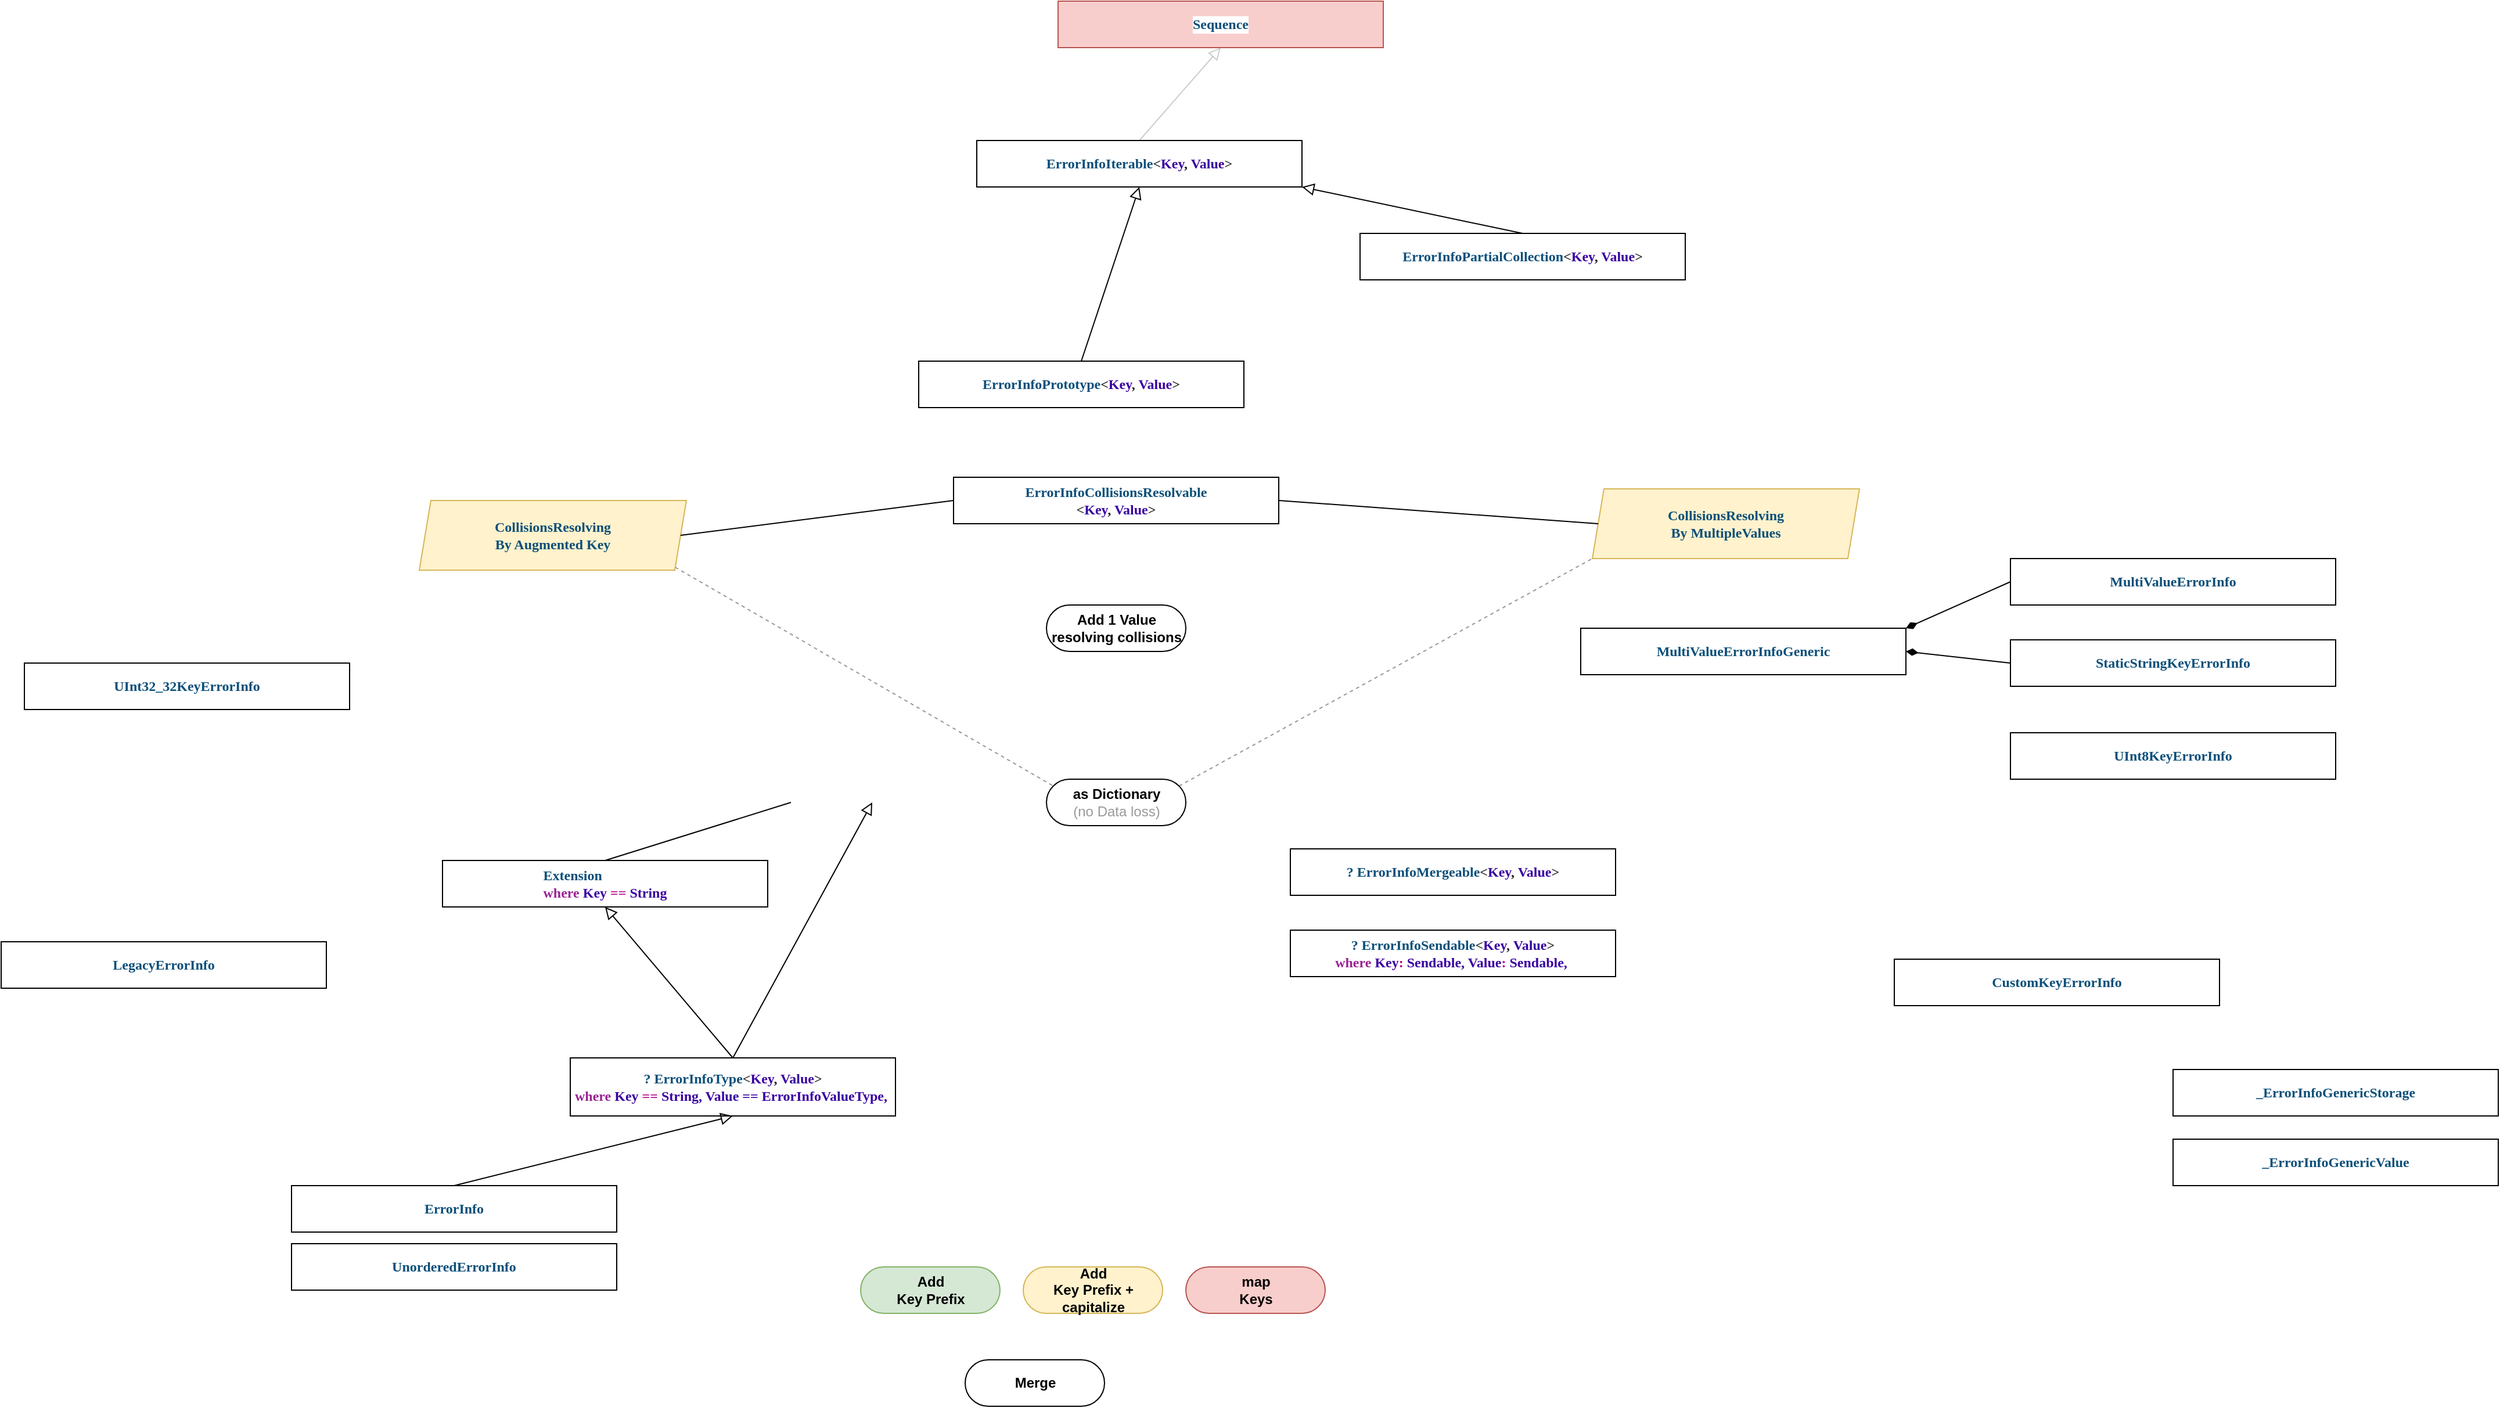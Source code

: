 <mxfile version="28.1.2">
  <diagram name="Page-1" id="vrSbMdwFp-cPvmtlHC6X">
    <mxGraphModel dx="2570" dy="2348" grid="1" gridSize="10" guides="1" tooltips="1" connect="1" arrows="1" fold="1" page="1" pageScale="1" pageWidth="850" pageHeight="1100" math="0" shadow="0">
      <root>
        <mxCell id="0" />
        <mxCell id="1" parent="0" />
        <mxCell id="HKkzcW7UrxEy5_cRLz85-1" value="&lt;p class=&quot;p1&quot; style=&quot;margin: 0px; font-variant-numeric: normal; font-variant-east-asian: normal; font-variant-alternates: normal; font-size-adjust: none; font-kerning: auto; font-optical-sizing: auto; font-feature-settings: normal; font-variation-settings: normal; font-variant-position: normal; font-variant-emoji: normal; font-stretch: normal; line-height: normal; font-family: Menlo; color: rgb(11, 79, 121); background-color: rgb(255, 255, 255);&quot;&gt;ErrorInfoIterable&lt;span class=&quot;s1&quot; style=&quot;color: rgba(0, 0, 0, 0.85);&quot;&gt;&amp;lt;&lt;/span&gt;&lt;span class=&quot;s2&quot; style=&quot;color: rgb(57, 0, 160);&quot;&gt;Key&lt;/span&gt;&lt;span class=&quot;s1&quot; style=&quot;color: rgba(0, 0, 0, 0.85);&quot;&gt;, &lt;/span&gt;&lt;span class=&quot;s2&quot; style=&quot;color: rgb(57, 0, 160);&quot;&gt;Value&lt;/span&gt;&lt;span class=&quot;s1&quot; style=&quot;color: rgba(0, 0, 0, 0.85);&quot;&gt;&amp;gt;&lt;/span&gt;&lt;/p&gt;" style="rounded=0;whiteSpace=wrap;html=1;fontStyle=1;align=center;" parent="1" vertex="1">
          <mxGeometry x="330" y="30" width="280" height="40" as="geometry" />
        </mxCell>
        <mxCell id="HKkzcW7UrxEy5_cRLz85-2" value="&lt;p class=&quot;p1&quot; style=&quot;margin: 0px; font-variant-numeric: normal; font-variant-east-asian: normal; font-variant-alternates: normal; font-size-adjust: none; font-kerning: auto; font-optical-sizing: auto; font-feature-settings: normal; font-variation-settings: normal; font-variant-position: normal; font-variant-emoji: normal; font-stretch: normal; line-height: normal; font-family: Menlo; color: rgb(11, 79, 121); background-color: rgb(255, 255, 255);&quot;&gt;ErrorInfoPrototype&lt;span class=&quot;s1&quot; style=&quot;color: rgba(0, 0, 0, 0.85);&quot;&gt;&amp;lt;&lt;/span&gt;&lt;span class=&quot;s2&quot; style=&quot;color: rgb(57, 0, 160);&quot;&gt;Key&lt;/span&gt;&lt;span class=&quot;s1&quot; style=&quot;color: rgba(0, 0, 0, 0.85);&quot;&gt;, &lt;/span&gt;&lt;span class=&quot;s2&quot; style=&quot;color: rgb(57, 0, 160);&quot;&gt;Value&lt;/span&gt;&lt;span class=&quot;s1&quot; style=&quot;color: rgba(0, 0, 0, 0.85);&quot;&gt;&amp;gt;&lt;/span&gt;&lt;/p&gt;" style="rounded=0;whiteSpace=wrap;html=1;fontStyle=1;align=center;" parent="1" vertex="1">
          <mxGeometry x="280" y="220" width="280" height="40" as="geometry" />
        </mxCell>
        <mxCell id="HKkzcW7UrxEy5_cRLz85-5" value="" style="endArrow=block;startArrow=none;endFill=0;startFill=0;endSize=8;html=1;verticalAlign=bottom;labelBackgroundColor=none;rounded=0;entryX=0.5;entryY=1;entryDx=0;entryDy=0;exitX=0.5;exitY=0;exitDx=0;exitDy=0;" parent="1" source="HKkzcW7UrxEy5_cRLz85-2" target="HKkzcW7UrxEy5_cRLz85-1" edge="1">
          <mxGeometry width="160" relative="1" as="geometry">
            <mxPoint x="180" y="560" as="sourcePoint" />
            <mxPoint x="340" y="560" as="targetPoint" />
          </mxGeometry>
        </mxCell>
        <mxCell id="HKkzcW7UrxEy5_cRLz85-8" value="&lt;p class=&quot;p1&quot; style=&quot;margin: 0px; font-variant-numeric: normal; font-variant-east-asian: normal; font-variant-alternates: normal; font-size-adjust: none; font-kerning: auto; font-optical-sizing: auto; font-feature-settings: normal; font-variation-settings: normal; font-variant-position: normal; font-variant-emoji: normal; font-stretch: normal; line-height: normal; font-family: Menlo; color: rgb(11, 79, 121); background-color: rgb(255, 255, 255);&quot;&gt;? ErrorInfoSendable&lt;span class=&quot;s1&quot; style=&quot;color: rgba(0, 0, 0, 0.85);&quot;&gt;&amp;lt;&lt;/span&gt;&lt;span class=&quot;s2&quot; style=&quot;color: rgb(57, 0, 160);&quot;&gt;Key&lt;/span&gt;&lt;span class=&quot;s1&quot; style=&quot;color: rgba(0, 0, 0, 0.85);&quot;&gt;, &lt;/span&gt;&lt;span class=&quot;s2&quot; style=&quot;color: rgb(57, 0, 160);&quot;&gt;Value&lt;/span&gt;&lt;span class=&quot;s1&quot; style=&quot;color: rgba(0, 0, 0, 0.85);&quot;&gt;&amp;gt;&lt;/span&gt;&lt;/p&gt;&lt;p class=&quot;p1&quot; style=&quot;margin: 0px; font-variant-numeric: normal; font-variant-east-asian: normal; font-variant-alternates: normal; font-size-adjust: none; font-kerning: auto; font-optical-sizing: auto; font-feature-settings: normal; font-variation-settings: normal; font-variant-position: normal; font-variant-emoji: normal; font-stretch: normal; line-height: normal; font-family: Menlo; background-color: rgb(255, 255, 255); color: rgb(11, 79, 121);&quot;&gt;&lt;span class=&quot;s1&quot; style=&quot;color: rgba(0, 0, 0, 0.85);&quot;&gt;&lt;span style=&quot;color: rgb(155, 35, 147); text-align: start;&quot; class=&quot;s4&quot;&gt;where&lt;/span&gt;&lt;span style=&quot;color: rgba(0, 0, 0, 0.85); text-align: start;&quot; class=&quot;s1&quot;&gt;&amp;nbsp;&lt;/span&gt;&lt;span style=&quot;color: rgb(57, 0, 160); text-align: start;&quot; class=&quot;s2&quot;&gt;Key&lt;/span&gt;&lt;span style=&quot;text-align: start; color: rgba(0, 0, 0, 0.85);&quot; class=&quot;s1&quot;&gt;&lt;font color=&quot;rgba(0, 0, 0, 0.85)&quot;&gt;:&amp;nbsp;&lt;/font&gt;&lt;font color=&quot;#3900a0&quot;&gt;Sendable, Value&lt;/font&gt;&lt;/span&gt;&lt;/span&gt;&lt;span style=&quot;color: rgba(0, 0, 0, 0.85); text-align: start;&quot; class=&quot;s1&quot;&gt;&lt;font color=&quot;rgba(0, 0, 0, 0.85)&quot;&gt;:&amp;nbsp;&lt;/font&gt;&lt;font color=&quot;#3900a0&quot;&gt;Sendable,&amp;nbsp;&lt;/font&gt;&lt;/span&gt;&lt;/p&gt;" style="rounded=0;whiteSpace=wrap;html=1;fontStyle=1;align=center;" parent="1" vertex="1">
          <mxGeometry x="600" y="710" width="280" height="40" as="geometry" />
        </mxCell>
        <mxCell id="HKkzcW7UrxEy5_cRLz85-9" value="&lt;p class=&quot;p1&quot; style=&quot;margin: 0px; font-variant-numeric: normal; font-variant-east-asian: normal; font-variant-alternates: normal; font-size-adjust: none; font-kerning: auto; font-optical-sizing: auto; font-feature-settings: normal; font-variation-settings: normal; font-variant-position: normal; font-variant-emoji: normal; font-stretch: normal; line-height: normal; font-family: Menlo; color: rgb(11, 79, 121); background-color: rgb(255, 255, 255);&quot;&gt;? ErrorInfoType&lt;span class=&quot;s1&quot; style=&quot;color: rgba(0, 0, 0, 0.85);&quot;&gt;&amp;lt;&lt;/span&gt;&lt;span class=&quot;s2&quot; style=&quot;color: rgb(57, 0, 160);&quot;&gt;Key&lt;/span&gt;&lt;span class=&quot;s1&quot; style=&quot;color: rgba(0, 0, 0, 0.85);&quot;&gt;, &lt;/span&gt;&lt;span class=&quot;s2&quot; style=&quot;color: rgb(57, 0, 160);&quot;&gt;Value&lt;/span&gt;&lt;span class=&quot;s1&quot; style=&quot;color: rgba(0, 0, 0, 0.85);&quot;&gt;&amp;gt;&lt;/span&gt;&lt;/p&gt;&lt;p class=&quot;p1&quot; style=&quot;margin: 0px; font-variant-numeric: normal; font-variant-east-asian: normal; font-variant-alternates: normal; font-size-adjust: none; font-kerning: auto; font-optical-sizing: auto; font-feature-settings: normal; font-variation-settings: normal; font-variant-position: normal; font-variant-emoji: normal; font-stretch: normal; line-height: normal; font-family: Menlo; background-color: rgb(255, 255, 255); color: rgb(11, 79, 121);&quot;&gt;&lt;span class=&quot;s1&quot; style=&quot;color: rgba(0, 0, 0, 0.85);&quot;&gt;&lt;span style=&quot;color: rgb(155, 35, 147); text-align: start;&quot; class=&quot;s4&quot;&gt;where&lt;/span&gt;&lt;span style=&quot;color: rgba(0, 0, 0, 0.85); text-align: start;&quot; class=&quot;s1&quot;&gt;&amp;nbsp;&lt;/span&gt;&lt;span style=&quot;color: rgb(57, 0, 160); text-align: start;&quot; class=&quot;s2&quot;&gt;Key&lt;/span&gt;&lt;span style=&quot;text-align: start; color: rgb(57, 0, 160);&quot; class=&quot;s2&quot;&gt;&lt;font color=&quot;rgba(0, 0, 0, 0.85)&quot;&gt;&amp;nbsp;==&amp;nbsp;&lt;/font&gt;&lt;/span&gt;&lt;/span&gt;&lt;span style=&quot;color: rgb(57, 0, 160); text-align: start;&quot;&gt;String&lt;/span&gt;&lt;span style=&quot;color: rgba(0, 0, 0, 0.85);&quot; class=&quot;s1&quot;&gt;&lt;span style=&quot;color: rgba(0, 0, 0, 0.85); text-align: start;&quot; class=&quot;s1&quot;&gt;&lt;font color=&quot;#3900a0&quot;&gt;, Value ==&lt;/font&gt;&lt;/span&gt;&lt;/span&gt;&lt;span style=&quot;color: rgba(0, 0, 0, 0.85); text-align: start;&quot; class=&quot;s1&quot;&gt;&lt;font color=&quot;rgba(0, 0, 0, 0.85)&quot;&gt;&amp;nbsp;&lt;/font&gt;&lt;font color=&quot;#3900a0&quot;&gt;ErrorInfoValueType,&amp;nbsp;&lt;/font&gt;&lt;/span&gt;&lt;/p&gt;" style="rounded=0;whiteSpace=wrap;html=1;fontStyle=1;align=center;" parent="1" vertex="1">
          <mxGeometry x="-20" y="820" width="280" height="50" as="geometry" />
        </mxCell>
        <mxCell id="HKkzcW7UrxEy5_cRLz85-10" value="" style="endArrow=block;startArrow=none;endFill=0;startFill=0;endSize=8;html=1;verticalAlign=bottom;labelBackgroundColor=none;rounded=0;entryX=0.5;entryY=1;entryDx=0;entryDy=0;exitX=0.5;exitY=0;exitDx=0;exitDy=0;" parent="1" source="HKkzcW7UrxEy5_cRLz85-9" target="HKkzcW7UrxEy5_cRLz85-16" edge="1">
          <mxGeometry width="160" relative="1" as="geometry">
            <mxPoint x="150" y="720" as="sourcePoint" />
            <mxPoint x="200" y="660" as="targetPoint" />
          </mxGeometry>
        </mxCell>
        <mxCell id="HKkzcW7UrxEy5_cRLz85-11" value="&lt;p class=&quot;p1&quot; style=&quot;margin: 0px; font-variant-numeric: normal; font-variant-east-asian: normal; font-variant-alternates: normal; font-size-adjust: none; font-kerning: auto; font-optical-sizing: auto; font-feature-settings: normal; font-variation-settings: normal; font-variant-position: normal; font-variant-emoji: normal; font-stretch: normal; line-height: normal; font-family: Menlo; color: rgb(11, 79, 121); background-color: rgb(255, 255, 255);&quot;&gt;? ErrorInfoMergeable&lt;span class=&quot;s1&quot; style=&quot;color: rgba(0, 0, 0, 0.85);&quot;&gt;&amp;lt;&lt;/span&gt;&lt;span class=&quot;s2&quot; style=&quot;color: rgb(57, 0, 160);&quot;&gt;Key&lt;/span&gt;&lt;span class=&quot;s1&quot; style=&quot;color: rgba(0, 0, 0, 0.85);&quot;&gt;, &lt;/span&gt;&lt;span class=&quot;s2&quot; style=&quot;color: rgb(57, 0, 160);&quot;&gt;Value&lt;/span&gt;&lt;span class=&quot;s1&quot; style=&quot;color: rgba(0, 0, 0, 0.85);&quot;&gt;&amp;gt;&lt;/span&gt;&lt;/p&gt;" style="rounded=0;whiteSpace=wrap;html=1;fontStyle=1;align=center;" parent="1" vertex="1">
          <mxGeometry x="600" y="640" width="280" height="40" as="geometry" />
        </mxCell>
        <mxCell id="HKkzcW7UrxEy5_cRLz85-14" value="&lt;p class=&quot;p1&quot; style=&quot;margin: 0px; font-variant-numeric: normal; font-variant-east-asian: normal; font-variant-alternates: normal; font-size-adjust: none; font-kerning: auto; font-optical-sizing: auto; font-feature-settings: normal; font-variation-settings: normal; font-variant-position: normal; font-variant-emoji: normal; font-stretch: normal; line-height: normal; font-family: Menlo; color: rgb(11, 79, 121); background-color: rgb(255, 255, 255);&quot;&gt;Sequence&lt;/p&gt;" style="rounded=0;whiteSpace=wrap;html=1;fontStyle=1;align=center;fillColor=#f8cecc;strokeColor=#b85450;" parent="1" vertex="1">
          <mxGeometry x="400" y="-90" width="280" height="40" as="geometry" />
        </mxCell>
        <mxCell id="HKkzcW7UrxEy5_cRLz85-15" value="" style="endArrow=block;startArrow=none;endFill=0;startFill=0;endSize=8;html=1;verticalAlign=bottom;labelBackgroundColor=none;rounded=0;entryX=0.5;entryY=1;entryDx=0;entryDy=0;exitX=0.5;exitY=0;exitDx=0;exitDy=0;opacity=20;" parent="1" source="HKkzcW7UrxEy5_cRLz85-1" target="HKkzcW7UrxEy5_cRLz85-14" edge="1">
          <mxGeometry width="160" relative="1" as="geometry">
            <mxPoint x="610" y="570" as="sourcePoint" />
            <mxPoint x="960" y="460" as="targetPoint" />
          </mxGeometry>
        </mxCell>
        <mxCell id="HKkzcW7UrxEy5_cRLz85-16" value="&lt;p class=&quot;p1&quot; style=&quot;text-align: start; margin: 0px; font-variant-numeric: normal; font-variant-east-asian: normal; font-variant-alternates: normal; font-size-adjust: none; font-kerning: auto; font-optical-sizing: auto; font-feature-settings: normal; font-variation-settings: normal; font-variant-position: normal; font-variant-emoji: normal; font-stretch: normal; line-height: normal; font-family: Menlo; color: rgb(11, 79, 121); background-color: rgb(255, 255, 255);&quot;&gt;Extension&lt;/p&gt;&lt;p class=&quot;p1&quot; style=&quot;margin: 0px; font-variant-numeric: normal; font-variant-east-asian: normal; font-variant-alternates: normal; font-size-adjust: none; font-kerning: auto; font-optical-sizing: auto; font-feature-settings: normal; font-variation-settings: normal; font-variant-position: normal; font-variant-emoji: normal; font-stretch: normal; line-height: normal; font-family: Menlo; background-color: rgb(255, 255, 255); color: rgb(11, 79, 121);&quot;&gt;&lt;span style=&quot;color: rgb(155, 35, 147); text-align: start;&quot; class=&quot;s4&quot;&gt;&lt;span&gt;where&lt;/span&gt;&lt;/span&gt;&lt;span style=&quot;color: rgba(0, 0, 0, 0.85); text-align: start;&quot; class=&quot;s1&quot;&gt; &lt;/span&gt;&lt;span style=&quot;color: rgb(57, 0, 160); text-align: start;&quot; class=&quot;s2&quot;&gt;Key&lt;/span&gt;&lt;span style=&quot;text-align: start; color: rgb(57, 0, 160);&quot; class=&quot;s2&quot;&gt;&lt;font color=&quot;#ba0085&quot;&gt;&amp;nbsp;==&amp;nbsp;&lt;/font&gt;&lt;/span&gt;&lt;span style=&quot;color: rgb(57, 0, 160); text-align: start;&quot;&gt;String&lt;/span&gt;&lt;/p&gt;" style="rounded=0;whiteSpace=wrap;html=1;fontStyle=1;align=center;" parent="1" vertex="1">
          <mxGeometry x="-130" y="650" width="280" height="40" as="geometry" />
        </mxCell>
        <mxCell id="HKkzcW7UrxEy5_cRLz85-18" value="" style="endArrow=block;startArrow=none;endFill=0;startFill=0;endSize=8;html=1;verticalAlign=bottom;labelBackgroundColor=none;rounded=0;entryX=0.5;entryY=1;entryDx=0;entryDy=0;exitX=0.5;exitY=0;exitDx=0;exitDy=0;" parent="1" source="HKkzcW7UrxEy5_cRLz85-9" edge="1">
          <mxGeometry width="160" relative="1" as="geometry">
            <mxPoint x="410" y="750" as="sourcePoint" />
            <mxPoint x="240.0" y="600" as="targetPoint" />
          </mxGeometry>
        </mxCell>
        <mxCell id="HKkzcW7UrxEy5_cRLz85-23" value="" style="endArrow=block;startArrow=none;endFill=0;startFill=0;endSize=8;html=1;verticalAlign=bottom;labelBackgroundColor=none;rounded=0;entryX=0.5;entryY=1;entryDx=0;entryDy=0;exitX=0.5;exitY=0;exitDx=0;exitDy=0;" parent="1" source="HKkzcW7UrxEy5_cRLz85-21" target="HKkzcW7UrxEy5_cRLz85-9" edge="1">
          <mxGeometry width="160" relative="1" as="geometry">
            <mxPoint x="450" y="1090" as="sourcePoint" />
            <mxPoint x="500" y="930" as="targetPoint" />
          </mxGeometry>
        </mxCell>
        <mxCell id="HKkzcW7UrxEy5_cRLz85-26" value="&lt;p style=&quot;margin: 0px; font-variant-numeric: normal; font-variant-east-asian: normal; font-variant-alternates: normal; font-size-adjust: none; font-kerning: auto; font-optical-sizing: auto; font-feature-settings: normal; font-variation-settings: normal; font-variant-position: normal; font-variant-emoji: normal; font-stretch: normal; line-height: normal; font-family: Menlo; color: rgb(11, 79, 121); background-color: rgb(255, 255, 255); text-align: start;&quot; class=&quot;p1&quot;&gt;StaticStringKeyErrorInfo&lt;/p&gt;" style="rounded=0;whiteSpace=wrap;html=1;fontStyle=1;align=center;" parent="1" vertex="1">
          <mxGeometry x="1220" y="460" width="280" height="40" as="geometry" />
        </mxCell>
        <mxCell id="HKkzcW7UrxEy5_cRLz85-27" value="&lt;p style=&quot;margin: 0px; font-variant-numeric: normal; font-variant-east-asian: normal; font-variant-alternates: normal; font-size-adjust: none; font-kerning: auto; font-optical-sizing: auto; font-feature-settings: normal; font-variation-settings: normal; font-variant-position: normal; font-variant-emoji: normal; font-stretch: normal; line-height: normal; font-family: Menlo; color: rgb(11, 79, 121); background-color: rgb(255, 255, 255); text-align: start;&quot; class=&quot;p1&quot;&gt;UInt8KeyErrorInfo&lt;/p&gt;" style="rounded=0;whiteSpace=wrap;html=1;fontStyle=1;align=center;" parent="1" vertex="1">
          <mxGeometry x="1220" y="540" width="280" height="40" as="geometry" />
        </mxCell>
        <mxCell id="HKkzcW7UrxEy5_cRLz85-28" value="&lt;p style=&quot;margin: 0px; font-variant-numeric: normal; font-variant-east-asian: normal; font-variant-alternates: normal; font-size-adjust: none; font-kerning: auto; font-optical-sizing: auto; font-feature-settings: normal; font-variation-settings: normal; font-variant-position: normal; font-variant-emoji: normal; font-stretch: normal; line-height: normal; font-family: Menlo; color: rgb(11, 79, 121); background-color: rgb(255, 255, 255); text-align: start;&quot; class=&quot;p1&quot;&gt;MultiValueErrorInfoGeneric&lt;/p&gt;" style="rounded=0;whiteSpace=wrap;html=1;fontStyle=1;align=center;" parent="1" vertex="1">
          <mxGeometry x="850" y="450" width="280" height="40" as="geometry" />
        </mxCell>
        <mxCell id="HKkzcW7UrxEy5_cRLz85-30" value="&lt;p style=&quot;margin: 0px; font-variant-numeric: normal; font-variant-east-asian: normal; font-variant-alternates: normal; font-size-adjust: none; font-kerning: auto; font-optical-sizing: auto; font-feature-settings: normal; font-variation-settings: normal; font-variant-position: normal; font-variant-emoji: normal; font-stretch: normal; line-height: normal; font-family: Menlo; color: rgb(11, 79, 121); background-color: rgb(255, 255, 255); text-align: start;&quot; class=&quot;p1&quot;&gt;CustomKeyErrorInfo&lt;/p&gt;" style="rounded=0;whiteSpace=wrap;html=1;fontStyle=1;align=center;" parent="1" vertex="1">
          <mxGeometry x="1120" y="735" width="280" height="40" as="geometry" />
        </mxCell>
        <mxCell id="HKkzcW7UrxEy5_cRLz85-31" value="&lt;p style=&quot;margin: 0px; font-variant-numeric: normal; font-variant-east-asian: normal; font-variant-alternates: normal; font-size-adjust: none; font-kerning: auto; font-optical-sizing: auto; font-feature-settings: normal; font-variation-settings: normal; font-variant-position: normal; font-variant-emoji: normal; font-stretch: normal; line-height: normal; font-family: Menlo; color: rgb(11, 79, 121); background-color: rgb(255, 255, 255); text-align: start;&quot; class=&quot;p1&quot;&gt;_ErrorInfoGenericStorage&lt;/p&gt;" style="rounded=0;whiteSpace=wrap;html=1;fontStyle=1;align=center;" parent="1" vertex="1">
          <mxGeometry x="1360" y="830" width="280" height="40" as="geometry" />
        </mxCell>
        <mxCell id="HKkzcW7UrxEy5_cRLz85-32" value="&lt;p style=&quot;margin: 0px; font-variant-numeric: normal; font-variant-east-asian: normal; font-variant-alternates: normal; font-size-adjust: none; font-kerning: auto; font-optical-sizing: auto; font-feature-settings: normal; font-variation-settings: normal; font-variant-position: normal; font-variant-emoji: normal; font-stretch: normal; line-height: normal; font-family: Menlo; color: rgb(11, 79, 121); background-color: rgb(255, 255, 255); text-align: start;&quot; class=&quot;p1&quot;&gt;_ErrorInfoGenericValue&lt;/p&gt;" style="rounded=0;whiteSpace=wrap;html=1;fontStyle=1;align=center;" parent="1" vertex="1">
          <mxGeometry x="1360" y="890" width="280" height="40" as="geometry" />
        </mxCell>
        <mxCell id="HKkzcW7UrxEy5_cRLz85-21" value="&lt;p class=&quot;p1&quot; style=&quot;margin: 0px; font-variant-numeric: normal; font-variant-east-asian: normal; font-variant-alternates: normal; font-size-adjust: none; font-kerning: auto; font-optical-sizing: auto; font-feature-settings: normal; font-variation-settings: normal; font-variant-position: normal; font-variant-emoji: normal; font-stretch: normal; line-height: normal; font-family: Menlo; color: rgb(11, 79, 121);&quot;&gt;&lt;span&gt;ErrorInfo&lt;/span&gt;&lt;/p&gt;" style="rounded=0;whiteSpace=wrap;html=1;fontStyle=1;align=center;" parent="1" vertex="1">
          <mxGeometry x="-260" y="930" width="280" height="40" as="geometry" />
        </mxCell>
        <mxCell id="HKkzcW7UrxEy5_cRLz85-22" value="&lt;p class=&quot;p1&quot; style=&quot;margin: 0px; font-variant-numeric: normal; font-variant-east-asian: normal; font-variant-alternates: normal; font-size-adjust: none; font-kerning: auto; font-optical-sizing: auto; font-feature-settings: normal; font-variation-settings: normal; font-variant-position: normal; font-variant-emoji: normal; font-stretch: normal; line-height: normal; font-family: Menlo; color: rgb(11, 79, 121);&quot;&gt;&lt;span&gt;UnorderedErrorInfo&lt;/span&gt;&lt;/p&gt;" style="rounded=0;whiteSpace=wrap;html=1;fontStyle=1;align=center;" parent="1" vertex="1">
          <mxGeometry x="-260" y="980" width="280" height="40" as="geometry" />
        </mxCell>
        <mxCell id="98ebtHduN7LsA4Vc1z-6-4" value="&lt;p class=&quot;p1&quot; style=&quot;margin: 0px; font-variant-numeric: normal; font-variant-east-asian: normal; font-variant-alternates: normal; font-size-adjust: none; font-kerning: auto; font-optical-sizing: auto; font-feature-settings: normal; font-variation-settings: normal; font-variant-position: normal; font-variant-emoji: normal; font-stretch: normal; line-height: normal; font-family: Menlo; color: rgb(11, 79, 121); background-color: rgb(255, 255, 255);&quot;&gt;LegacyErrorInfo&lt;/p&gt;" style="rounded=0;whiteSpace=wrap;html=1;fontStyle=1;align=center;" parent="1" vertex="1">
          <mxGeometry x="-510" y="720" width="280" height="40" as="geometry" />
        </mxCell>
        <mxCell id="98ebtHduN7LsA4Vc1z-6-5" value="" style="endArrow=none;html=1;rounded=0;entryX=0.25;entryY=1;entryDx=0;entryDy=0;exitX=0.5;exitY=0;exitDx=0;exitDy=0;" parent="1" source="HKkzcW7UrxEy5_cRLz85-16" edge="1">
          <mxGeometry width="50" height="50" relative="1" as="geometry">
            <mxPoint x="-60" y="790" as="sourcePoint" />
            <mxPoint x="170" y="600" as="targetPoint" />
          </mxGeometry>
        </mxCell>
        <mxCell id="6rGpFMpeR2C873tYcExH-3" value="&lt;p style=&quot;font-variant-numeric: normal; font-variant-east-asian: normal; font-variant-alternates: normal; font-size-adjust: none; font-kerning: auto; font-optical-sizing: auto; font-feature-settings: normal; font-variation-settings: normal; font-variant-position: normal; font-variant-emoji: normal; font-weight: 700; font-stretch: normal; line-height: normal; font-family: Menlo; margin: 0px; color: rgb(11, 79, 121);&quot; class=&quot;p1&quot;&gt;&lt;span style=&quot;background-color: transparent;&quot;&gt;CollisionsResolving&lt;/span&gt;&lt;/p&gt;&lt;p style=&quot;font-variant-numeric: normal; font-variant-east-asian: normal; font-variant-alternates: normal; font-size-adjust: none; font-kerning: auto; font-optical-sizing: auto; font-feature-settings: normal; font-variation-settings: normal; font-variant-position: normal; font-variant-emoji: normal; font-weight: 700; font-stretch: normal; line-height: normal; font-family: Menlo; margin: 0px; color: rgb(11, 79, 121);&quot; class=&quot;p1&quot;&gt;By Augmented Key&lt;/p&gt;" style="shape=parallelogram;perimeter=parallelogramPerimeter;whiteSpace=wrap;html=1;fixedSize=1;size=10;strokeColor=#d6b656;fillColor=#fff2cc;labelBackgroundColor=none;" parent="1" vertex="1">
          <mxGeometry x="-150" y="340" width="230" height="60" as="geometry" />
        </mxCell>
        <mxCell id="6rGpFMpeR2C873tYcExH-4" value="&lt;p style=&quot;font-variant-numeric: normal; font-variant-east-asian: normal; font-variant-alternates: normal; font-size-adjust: none; font-kerning: auto; font-optical-sizing: auto; font-feature-settings: normal; font-variation-settings: normal; font-variant-position: normal; font-variant-emoji: normal; font-weight: 700; font-stretch: normal; line-height: normal; font-family: Menlo; margin: 0px; color: rgb(11, 79, 121);&quot; class=&quot;p1&quot;&gt;&lt;span style=&quot;background-color: transparent;&quot;&gt;CollisionsResolving&lt;/span&gt;&lt;/p&gt;&lt;p style=&quot;font-variant-numeric: normal; font-variant-east-asian: normal; font-variant-alternates: normal; font-size-adjust: none; font-kerning: auto; font-optical-sizing: auto; font-feature-settings: normal; font-variation-settings: normal; font-variant-position: normal; font-variant-emoji: normal; font-weight: 700; font-stretch: normal; line-height: normal; font-family: Menlo; margin: 0px; color: rgb(11, 79, 121);&quot; class=&quot;p1&quot;&gt;&lt;span style=&quot;&quot;&gt;By MultipleValues&lt;/span&gt;&lt;/p&gt;" style="shape=parallelogram;perimeter=parallelogramPerimeter;whiteSpace=wrap;html=1;fixedSize=1;size=10;strokeColor=#d6b656;fillColor=#fff2cc;labelBackgroundColor=none;" parent="1" vertex="1">
          <mxGeometry x="860" y="330" width="230" height="60" as="geometry" />
        </mxCell>
        <mxCell id="-h85xTF8Ryz1jiy9FUZk-2" value="&lt;p class=&quot;p1&quot; style=&quot;margin: 0px; font-variant-numeric: normal; font-variant-east-asian: normal; font-variant-alternates: normal; font-size-adjust: none; font-kerning: auto; font-optical-sizing: auto; font-feature-settings: normal; font-variation-settings: normal; font-variant-position: normal; font-variant-emoji: normal; font-stretch: normal; line-height: normal; font-family: Menlo; color: rgb(11, 79, 121); background-color: rgb(255, 255, 255);&quot;&gt;&lt;span class=&quot;s1&quot; style=&quot;color: rgba(0, 0, 0, 0.85);&quot;&gt;&lt;span style=&quot;color: rgb(11, 79, 121); text-align: start;&quot;&gt;ErrorInfoPartialCollection&lt;/span&gt;&amp;lt;&lt;/span&gt;&lt;span class=&quot;s2&quot; style=&quot;color: rgb(57, 0, 160);&quot;&gt;Key&lt;/span&gt;&lt;span class=&quot;s1&quot; style=&quot;color: rgba(0, 0, 0, 0.85);&quot;&gt;, &lt;/span&gt;&lt;span class=&quot;s2&quot; style=&quot;color: rgb(57, 0, 160);&quot;&gt;Value&lt;/span&gt;&lt;span class=&quot;s1&quot; style=&quot;color: rgba(0, 0, 0, 0.85);&quot;&gt;&amp;gt;&lt;/span&gt;&lt;/p&gt;" style="rounded=0;whiteSpace=wrap;html=1;fontStyle=1;align=center;" parent="1" vertex="1">
          <mxGeometry x="660" y="110" width="280" height="40" as="geometry" />
        </mxCell>
        <mxCell id="-h85xTF8Ryz1jiy9FUZk-4" value="" style="endArrow=block;startArrow=none;endFill=0;startFill=0;endSize=8;html=1;verticalAlign=bottom;labelBackgroundColor=none;rounded=0;entryX=1;entryY=1;entryDx=0;entryDy=0;exitX=0.5;exitY=0;exitDx=0;exitDy=0;" parent="1" source="-h85xTF8Ryz1jiy9FUZk-2" target="HKkzcW7UrxEy5_cRLz85-1" edge="1">
          <mxGeometry width="160" relative="1" as="geometry">
            <mxPoint x="630" y="380" as="sourcePoint" />
            <mxPoint x="670" y="300" as="targetPoint" />
          </mxGeometry>
        </mxCell>
        <mxCell id="b-BOrt89A68KrGZw-m3x-1" value="&lt;p class=&quot;p1&quot; style=&quot;margin: 0px; font-variant-numeric: normal; font-variant-east-asian: normal; font-variant-alternates: normal; font-size-adjust: none; font-kerning: auto; font-optical-sizing: auto; font-feature-settings: normal; font-variation-settings: normal; font-variant-position: normal; font-variant-emoji: normal; font-stretch: normal; line-height: normal; font-family: Menlo; color: rgb(11, 79, 121); background-color: rgb(255, 255, 255);&quot;&gt;&lt;span class=&quot;s1&quot; style=&quot;color: rgba(0, 0, 0, 0.85);&quot;&gt;&lt;span style=&quot;color: rgb(11, 79, 121); text-align: start;&quot;&gt;ErrorInfoCollisionsResolvable&lt;/span&gt;&lt;/span&gt;&lt;/p&gt;&lt;p class=&quot;p1&quot; style=&quot;margin: 0px; font-variant-numeric: normal; font-variant-east-asian: normal; font-variant-alternates: normal; font-size-adjust: none; font-kerning: auto; font-optical-sizing: auto; font-feature-settings: normal; font-variation-settings: normal; font-variant-position: normal; font-variant-emoji: normal; font-stretch: normal; line-height: normal; font-family: Menlo; color: rgb(11, 79, 121); background-color: rgb(255, 255, 255);&quot;&gt;&lt;span class=&quot;s1&quot; style=&quot;color: rgba(0, 0, 0, 0.85);&quot;&gt;&amp;lt;&lt;/span&gt;&lt;span class=&quot;s2&quot; style=&quot;color: rgb(57, 0, 160);&quot;&gt;Key&lt;/span&gt;&lt;span class=&quot;s1&quot; style=&quot;color: rgba(0, 0, 0, 0.85);&quot;&gt;, &lt;/span&gt;&lt;span class=&quot;s2&quot; style=&quot;color: rgb(57, 0, 160);&quot;&gt;Value&lt;/span&gt;&lt;span class=&quot;s1&quot; style=&quot;color: rgba(0, 0, 0, 0.85);&quot;&gt;&amp;gt;&lt;/span&gt;&lt;/p&gt;" style="rounded=0;whiteSpace=wrap;html=1;fontStyle=1;align=center;" vertex="1" parent="1">
          <mxGeometry x="310" y="320" width="280" height="40" as="geometry" />
        </mxCell>
        <mxCell id="b-BOrt89A68KrGZw-m3x-7" value="" style="endArrow=none;html=1;rounded=0;entryX=0;entryY=0.5;entryDx=0;entryDy=0;exitX=1;exitY=0.5;exitDx=0;exitDy=0;" edge="1" parent="1" source="6rGpFMpeR2C873tYcExH-3" target="b-BOrt89A68KrGZw-m3x-1">
          <mxGeometry width="50" height="50" relative="1" as="geometry">
            <mxPoint x="450" y="500" as="sourcePoint" />
            <mxPoint x="600" y="450" as="targetPoint" />
          </mxGeometry>
        </mxCell>
        <mxCell id="b-BOrt89A68KrGZw-m3x-8" value="" style="endArrow=none;html=1;rounded=0;entryX=0;entryY=0.5;entryDx=0;entryDy=0;exitX=1;exitY=0.5;exitDx=0;exitDy=0;" edge="1" parent="1" source="b-BOrt89A68KrGZw-m3x-1" target="6rGpFMpeR2C873tYcExH-4">
          <mxGeometry width="50" height="50" relative="1" as="geometry">
            <mxPoint x="610" y="550" as="sourcePoint" />
            <mxPoint x="760" y="500" as="targetPoint" />
          </mxGeometry>
        </mxCell>
        <mxCell id="b-BOrt89A68KrGZw-m3x-9" value="" style="endArrow=none;startArrow=diamondThin;endFill=0;startFill=1;html=1;verticalAlign=bottom;labelBackgroundColor=none;strokeWidth=1;startSize=8;endSize=8;rounded=0;exitX=1;exitY=0.5;exitDx=0;exitDy=0;entryX=0;entryY=0.5;entryDx=0;entryDy=0;" edge="1" parent="1" source="HKkzcW7UrxEy5_cRLz85-28" target="HKkzcW7UrxEy5_cRLz85-26">
          <mxGeometry width="160" relative="1" as="geometry">
            <mxPoint x="980" y="600" as="sourcePoint" />
            <mxPoint x="1140" y="600" as="targetPoint" />
          </mxGeometry>
        </mxCell>
        <mxCell id="b-BOrt89A68KrGZw-m3x-15" value="&lt;p style=&quot;margin: 0px; font-variant-numeric: normal; font-variant-east-asian: normal; font-variant-alternates: normal; font-size-adjust: none; font-kerning: auto; font-optical-sizing: auto; font-feature-settings: normal; font-variation-settings: normal; font-variant-position: normal; font-variant-emoji: normal; font-stretch: normal; line-height: normal; font-family: Menlo; color: rgb(11, 79, 121); background-color: rgb(255, 255, 255); text-align: start;&quot; class=&quot;p1&quot;&gt;UInt32_32KeyErrorInfo&lt;/p&gt;" style="rounded=0;whiteSpace=wrap;html=1;fontStyle=1;align=center;" vertex="1" parent="1">
          <mxGeometry x="-490" y="480" width="280" height="40" as="geometry" />
        </mxCell>
        <mxCell id="b-BOrt89A68KrGZw-m3x-16" value="" style="endArrow=none;html=1;rounded=0;entryX=0;entryY=1;entryDx=0;entryDy=0;exitX=0;exitY=0;exitDx=114.14;exitDy=5.86;dashed=1;strokeColor=#999999;exitPerimeter=0;" edge="1" parent="1" source="b-BOrt89A68KrGZw-m3x-18" target="6rGpFMpeR2C873tYcExH-4">
          <mxGeometry width="50" height="50" relative="1" as="geometry">
            <mxPoint x="510" y="430" as="sourcePoint" />
            <mxPoint x="985" y="410" as="targetPoint" />
          </mxGeometry>
        </mxCell>
        <mxCell id="b-BOrt89A68KrGZw-m3x-17" value="" style="endArrow=none;html=1;rounded=0;entryX=0;entryY=0;entryDx=5.86;entryDy=5.86;exitX=1;exitY=1;exitDx=0;exitDy=0;dashed=1;strokeColor=#999999;entryPerimeter=0;" edge="1" parent="1" source="6rGpFMpeR2C873tYcExH-3" target="b-BOrt89A68KrGZw-m3x-18">
          <mxGeometry width="50" height="50" relative="1" as="geometry">
            <mxPoint x="790" y="500" as="sourcePoint" />
            <mxPoint x="390" y="430" as="targetPoint" />
          </mxGeometry>
        </mxCell>
        <mxCell id="b-BOrt89A68KrGZw-m3x-18" value="&lt;b&gt;as Dictionary&lt;/b&gt;&lt;br&gt;&lt;font style=&quot;color: rgb(153, 153, 153);&quot;&gt;(no Data loss)&lt;/font&gt;" style="html=1;dashed=0;whitespace=wrap;shape=mxgraph.dfd.start;strokeWidth=1;fillColor=default;" vertex="1" parent="1">
          <mxGeometry x="390" y="580" width="120" height="40" as="geometry" />
        </mxCell>
        <mxCell id="b-BOrt89A68KrGZw-m3x-25" value="" style="group" vertex="1" connectable="0" parent="1">
          <mxGeometry x="230" y="1000" width="400" height="40" as="geometry" />
        </mxCell>
        <mxCell id="b-BOrt89A68KrGZw-m3x-22" value="&lt;b&gt;Add&lt;/b&gt;&lt;div&gt;&lt;b&gt;Key Prefix&lt;/b&gt;&lt;/div&gt;" style="html=1;dashed=0;whitespace=wrap;shape=mxgraph.dfd.start;strokeWidth=1;fillColor=#d5e8d4;strokeColor=#82b366;" vertex="1" parent="b-BOrt89A68KrGZw-m3x-25">
          <mxGeometry width="120" height="40" as="geometry" />
        </mxCell>
        <mxCell id="b-BOrt89A68KrGZw-m3x-23" value="&lt;b&gt;Add&lt;/b&gt;&lt;div&gt;&lt;b&gt;Key Prefix +&lt;/b&gt;&lt;/div&gt;&lt;div&gt;&lt;b&gt;capitalize&lt;/b&gt;&lt;/div&gt;" style="html=1;dashed=0;whitespace=wrap;shape=mxgraph.dfd.start;strokeWidth=1;fillColor=#fff2cc;strokeColor=#d6b656;" vertex="1" parent="b-BOrt89A68KrGZw-m3x-25">
          <mxGeometry x="140" width="120" height="40" as="geometry" />
        </mxCell>
        <mxCell id="b-BOrt89A68KrGZw-m3x-24" value="&lt;b&gt;map&lt;/b&gt;&lt;div&gt;&lt;b&gt;Keys&lt;/b&gt;&lt;/div&gt;" style="html=1;dashed=0;whitespace=wrap;shape=mxgraph.dfd.start;strokeWidth=1;fillColor=#f8cecc;strokeColor=#b85450;" vertex="1" parent="b-BOrt89A68KrGZw-m3x-25">
          <mxGeometry x="280" width="120" height="40" as="geometry" />
        </mxCell>
        <mxCell id="b-BOrt89A68KrGZw-m3x-26" value="&lt;p style=&quot;margin: 0px; font-variant-numeric: normal; font-variant-east-asian: normal; font-variant-alternates: normal; font-size-adjust: none; font-kerning: auto; font-optical-sizing: auto; font-feature-settings: normal; font-variation-settings: normal; font-variant-position: normal; font-variant-emoji: normal; font-stretch: normal; line-height: normal; font-family: Menlo; color: rgb(11, 79, 121); background-color: rgb(255, 255, 255); text-align: start;&quot; class=&quot;p1&quot;&gt;MultiValueErrorInfo&lt;/p&gt;" style="rounded=0;whiteSpace=wrap;html=1;fontStyle=1;align=center;" vertex="1" parent="1">
          <mxGeometry x="1220" y="390" width="280" height="40" as="geometry" />
        </mxCell>
        <mxCell id="b-BOrt89A68KrGZw-m3x-19" value="&lt;b&gt;Add 1 Value&lt;/b&gt;&lt;div&gt;&lt;b&gt;resolving collisions&lt;/b&gt;&lt;/div&gt;" style="html=1;dashed=0;whitespace=wrap;shape=mxgraph.dfd.start;strokeWidth=1;fillColor=default;" vertex="1" parent="1">
          <mxGeometry x="390" y="430" width="120" height="40" as="geometry" />
        </mxCell>
        <mxCell id="b-BOrt89A68KrGZw-m3x-20" value="&lt;b&gt;Merge&lt;/b&gt;" style="html=1;dashed=0;whitespace=wrap;shape=mxgraph.dfd.start;strokeWidth=1;fillColor=default;" vertex="1" parent="1">
          <mxGeometry x="320" y="1080" width="120" height="40" as="geometry" />
        </mxCell>
        <mxCell id="b-BOrt89A68KrGZw-m3x-28" value="" style="endArrow=none;startArrow=diamondThin;endFill=0;startFill=1;html=1;verticalAlign=bottom;labelBackgroundColor=none;strokeWidth=1;startSize=8;endSize=8;rounded=0;exitX=1;exitY=0;exitDx=0;exitDy=0;entryX=0;entryY=0.5;entryDx=0;entryDy=0;" edge="1" parent="1" source="HKkzcW7UrxEy5_cRLz85-28" target="b-BOrt89A68KrGZw-m3x-26">
          <mxGeometry width="160" relative="1" as="geometry">
            <mxPoint x="1180" y="600" as="sourcePoint" />
            <mxPoint x="1270" y="610" as="targetPoint" />
          </mxGeometry>
        </mxCell>
      </root>
    </mxGraphModel>
  </diagram>
</mxfile>
